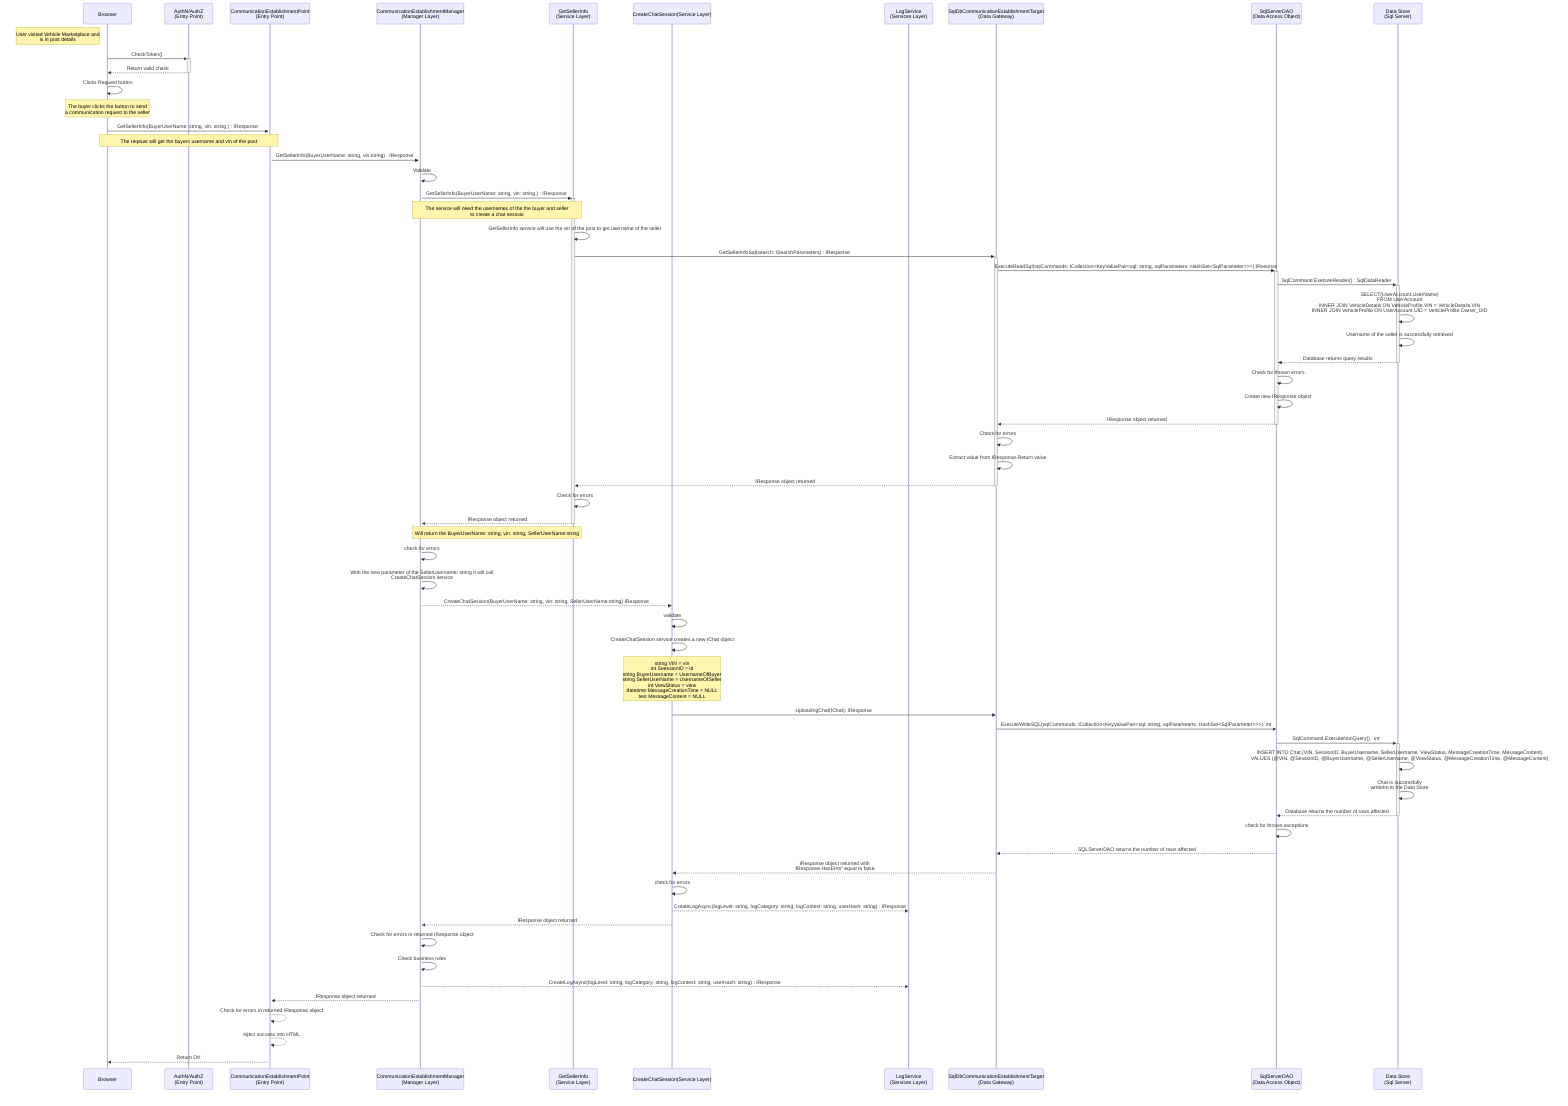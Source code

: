 sequenceDiagram
participant u as Browser
participant az as AuthN/AuthZ<br>(Entry Point)
participant e as CommunicationEstablishmentPoint<br>(Entry Point)
participant m as CommunicationEstablishmentManager<br>(Manager Layer)
participant s as GetSellerInfo<br>(Service Layer)
participant cs as CreateChatSession(Service Layer)
participant ll as LogService<br>(Services Layer)
participant dt as SqlDbCommunicationEstablishmentTarget<br>(Data Gateway)
participant da as SqlServerDAO<br>(Data Access Object)
participant ds as Data Store<br>(Sql Server)

Note Left of u: User visited Vehicle Marketplace and <br> is in post details
u->>+az: CheckToken() 
az-->>-u: Return valid check

u->>u: Clicks Request button
Note over u: The buyer clicks the button to send <br> a communication request to the seller

u->>+e: GetSellerInfo(BuyerUserName: string, vin: string ) : IResponse
Note over u,e: The reqeust will get the buyers username and vin of the post 

e->>+m: GetSellerInfo(BuyerUserName: string, vin:string) : IResponse
m->>m: Validate

m->>+s: GetSellerInfo(BuyerUserName: string, vin: string ) : IResponse
Note over m,s: The service will need the usernames of the the buyer and seller <br> to create a chat sesssio
s->>s: GetSellerInfo service will use the vin of the post to get username of the seller

s->>+dt: GetSellerInfoSql(search: ISearchParameters) : IResponse

dt->>+da: ExecuteReadSql(sqlCommands: ICollection<KeyValuePair<sql: string, sqlParameters: HashSet<SqlParameter>>>):IResonse

da->>+ds: SqlCommand.ExecuteReader() : SqlDataReader

ds->>ds: SELECT(UserAccount.UserName)<br> FROM UserAccount <br> INNER JOIN VehicleDetails ON VehicleProfile.VIN = VehicleDetails.VIN <br> INNER JOIN VehicleProfile ON UserAccount.UID = VehicleProfile.Owner_UID
ds->>ds: Username of the seller is successfully retrieved

ds -->>-da: Database returns query results

da ->>da: Check for thrown errors

da->>da:Create new IResponse object

da-->>-dt:IResponse object returned

dt->>dt: Check for errors

dt->>dt: Extract value from IResponse.Return value 

dt-->>-s: IResponse object returned 

s->>s: Check for errors

s -->>-m: IResponse object returned
Note over s,m: Will return the BuyerUserName: string, vin: string, SellerUserName:string
m->>m: check for errors
m->>m: With the new parameter of the SellerUsername: string it will call <br> CreateChatSession service

m-->>cs:CreateChatSession(BuyerUserName: string, vin: string, SellerUserName:string) IResponse

cs->>cs:validate 

cs->>cs: CreateChatSession service creates a new IChat object
Note over cs: string VIN = vin <br> int SeessionID = id <br> string BuyerUsername = UsernameOfBuyer <br> string SellerUserName = UsernameOfSeller <br> int ViewStatus = view <br> datetime MessageCreationTime = NULL <br> text MessageContent = NULL

cs->>dt: UploadingChat(IChat): IResponse

dt->>da:ExecuteWriteSQL(sqlCommands: ICollection<KeyValuePair<sql: string, sqlParameters: HashSet<SqlParameter>>>): int

da->>+ds:SqlCommand.ExecuteNonQuery() : int

ds->>ds: INSERT INTO Chat (VIN, SessionID, BuyerUsername, SellerUsername, ViewStatus, MessageCreationTime, MessageContent) <br> VALUES (@VIN, @SessionID, @BuyerUsername, @SellerUsername, @ViewStatus, @MessageCreationTime, @MessageContent)

ds->>ds: Chat is successfully <br> writtehn to the Data Store

ds-->>-da: Database returns the number of rows affected

da ->>da: check for thrown exceptions

da -->>dt: SQLServerDAO returns the number of rows affected

dt -->>cs: IResponse object returned with <br> 'IResponse.HasError' equal to false

cs->>cs: check for errors

cs -->>ll: CreateLogAsync(logLevel: string, logCategory: string, logContext: string, userHash: string) : IResponse

cs-->>m:IResponse object returned

m->>m:Check for errors in returned IResponse object

m->>m:Check business rules

m-->>ll:CreateLogAsync(logLevel: string, logCategory: string, logContext: string, userHash: string) : IResponse

m-->>e: IResponse object returned

e-->>e:Check for errors in returned IResponse object

e-->>e:Inject success into HTML

e-->>u:Return OK